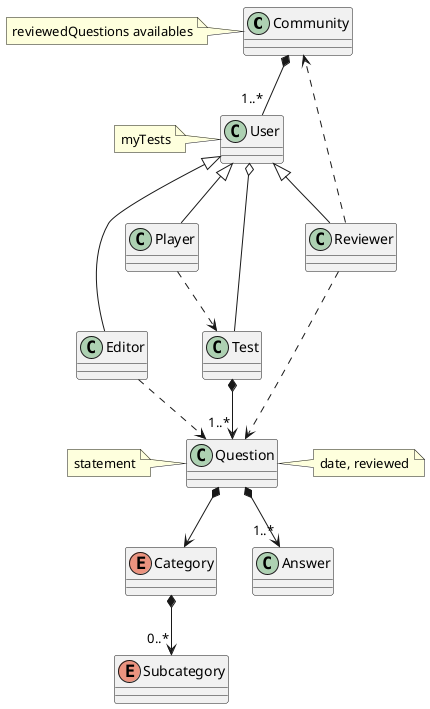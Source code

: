 @startuml OpoTestDomain

class Community
note left: reviewedQuestions availables

class User
note left: myTests

class Editor 

class Reviewer 

class Player 

enum Category 

enum Subcategory 

class Test 

class Question 
note left :statement
note right of Question: date, reviewed

class Answer 

Community *-- "1..*" User

User <|-- Editor
User <|--  Reviewer
User <|-- Player

User o-- Test

Editor ..> Question
Reviewer ..> Question
Reviewer ..> Community
Player ..> Test

Test *--> "1..*" Question
Question *--> "1..*" Answer

Question *--> Category
Category *-->"0..*" Subcategory






